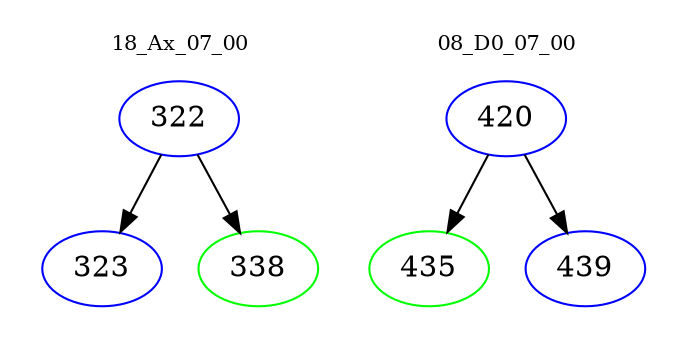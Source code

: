 digraph{
subgraph cluster_0 {
color = white
label = "18_Ax_07_00";
fontsize=10;
T0_322 [label="322", color="blue"]
T0_322 -> T0_323 [color="black"]
T0_323 [label="323", color="blue"]
T0_322 -> T0_338 [color="black"]
T0_338 [label="338", color="green"]
}
subgraph cluster_1 {
color = white
label = "08_D0_07_00";
fontsize=10;
T1_420 [label="420", color="blue"]
T1_420 -> T1_435 [color="black"]
T1_435 [label="435", color="green"]
T1_420 -> T1_439 [color="black"]
T1_439 [label="439", color="blue"]
}
}
